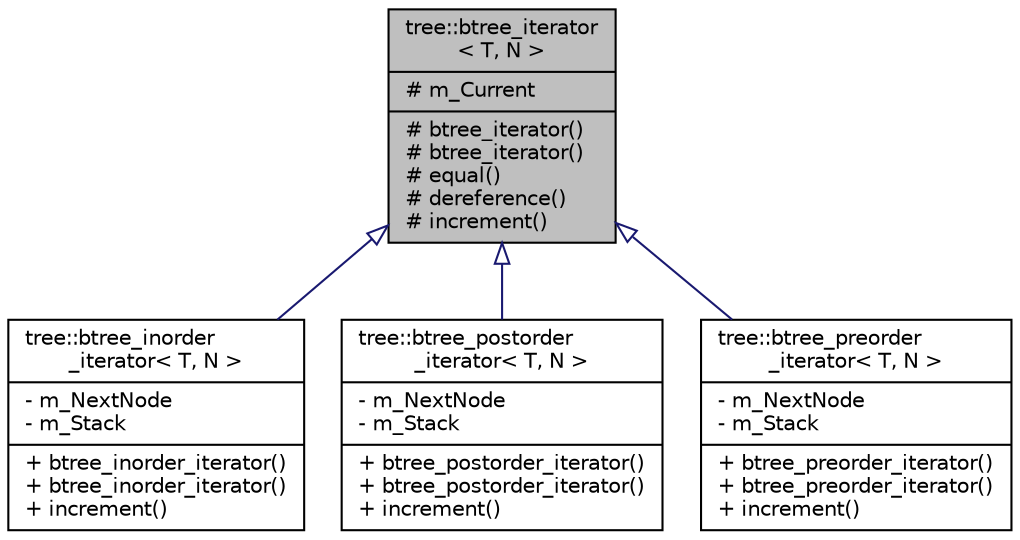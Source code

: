 digraph G
{
  edge [fontname="Helvetica",fontsize="10",labelfontname="Helvetica",labelfontsize="10"];
  node [fontname="Helvetica",fontsize="10",shape=record];
  Node1 [label="{tree::btree_iterator\l\< T, N \>\n|# m_Current\l|# btree_iterator()\l# btree_iterator()\l# equal()\l# dereference()\l# increment()\l}",height=0.2,width=0.4,color="black", fillcolor="grey75", style="filled" fontcolor="black"];
  Node1 -> Node2 [dir="back",color="midnightblue",fontsize="10",style="solid",arrowtail="onormal"];
  Node2 [label="{tree::btree_inorder\l_iterator\< T, N \>\n|- m_NextNode\l- m_Stack\l|+ btree_inorder_iterator()\l+ btree_inorder_iterator()\l+ increment()\l}",height=0.2,width=0.4,color="black", fillcolor="white", style="filled",URL="$classtree_1_1btree__inorder__iterator.html"];
  Node1 -> Node3 [dir="back",color="midnightblue",fontsize="10",style="solid",arrowtail="onormal"];
  Node3 [label="{tree::btree_postorder\l_iterator\< T, N \>\n|- m_NextNode\l- m_Stack\l|+ btree_postorder_iterator()\l+ btree_postorder_iterator()\l+ increment()\l}",height=0.2,width=0.4,color="black", fillcolor="white", style="filled",URL="$classtree_1_1btree__postorder__iterator.html"];
  Node1 -> Node4 [dir="back",color="midnightblue",fontsize="10",style="solid",arrowtail="onormal"];
  Node4 [label="{tree::btree_preorder\l_iterator\< T, N \>\n|- m_NextNode\l- m_Stack\l|+ btree_preorder_iterator()\l+ btree_preorder_iterator()\l+ increment()\l}",height=0.2,width=0.4,color="black", fillcolor="white", style="filled",URL="$classtree_1_1btree__preorder__iterator.html"];
}
